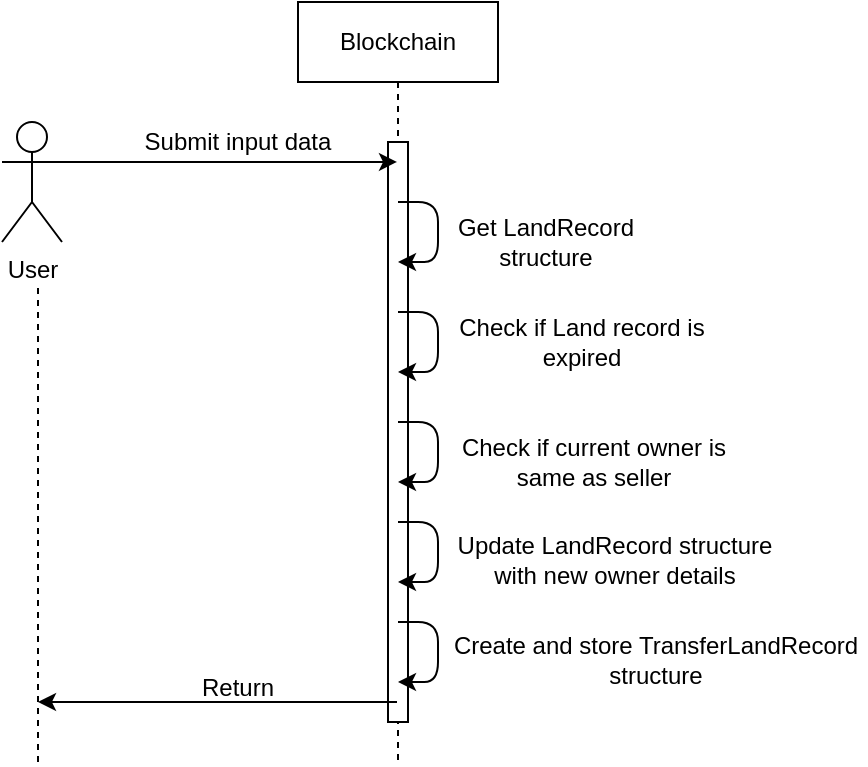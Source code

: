 <mxfile version="14.5.10" type="device"><diagram id="niONlQMFVjz2j6yO6m8X" name="Page-1"><mxGraphModel dx="622" dy="359" grid="1" gridSize="10" guides="1" tooltips="1" connect="1" arrows="1" fold="1" page="1" pageScale="1" pageWidth="850" pageHeight="1100" math="0" shadow="0"><root><mxCell id="0"/><mxCell id="1" parent="0"/><mxCell id="0W10oksEGMTTPcn__GJT-1" value="Blockchain" style="shape=umlLifeline;perimeter=lifelinePerimeter;whiteSpace=wrap;html=1;container=1;collapsible=0;recursiveResize=0;outlineConnect=0;" vertex="1" parent="1"><mxGeometry x="270" y="40" width="100" height="380" as="geometry"/></mxCell><mxCell id="0W10oksEGMTTPcn__GJT-3" value="" style="html=1;points=[];perimeter=orthogonalPerimeter;" vertex="1" parent="0W10oksEGMTTPcn__GJT-1"><mxGeometry x="45" y="70" width="10" height="290" as="geometry"/></mxCell><mxCell id="0W10oksEGMTTPcn__GJT-2" value="User" style="shape=umlActor;verticalLabelPosition=bottom;verticalAlign=top;html=1;" vertex="1" parent="1"><mxGeometry x="122" y="100" width="30" height="60" as="geometry"/></mxCell><mxCell id="0W10oksEGMTTPcn__GJT-4" value="Get LandRecord structure" style="text;html=1;strokeColor=none;fillColor=none;align=center;verticalAlign=middle;whiteSpace=wrap;rounded=0;" vertex="1" parent="1"><mxGeometry x="344" y="150" width="100" height="20" as="geometry"/></mxCell><mxCell id="0W10oksEGMTTPcn__GJT-5" value="Check if Land record is expired" style="text;html=1;strokeColor=none;fillColor=none;align=center;verticalAlign=middle;whiteSpace=wrap;rounded=0;" vertex="1" parent="1"><mxGeometry x="347" y="200" width="130" height="20" as="geometry"/></mxCell><mxCell id="0W10oksEGMTTPcn__GJT-17" value="" style="endArrow=none;dashed=1;html=1;" edge="1" parent="1"><mxGeometry width="50" height="50" relative="1" as="geometry"><mxPoint x="140" y="420" as="sourcePoint"/><mxPoint x="140" y="180" as="targetPoint"/></mxGeometry></mxCell><mxCell id="0W10oksEGMTTPcn__GJT-18" value="" style="endArrow=classic;html=1;exitX=1;exitY=0.333;exitDx=0;exitDy=0;exitPerimeter=0;" edge="1" parent="1" source="0W10oksEGMTTPcn__GJT-2" target="0W10oksEGMTTPcn__GJT-1"><mxGeometry width="50" height="50" relative="1" as="geometry"><mxPoint x="300" y="220" as="sourcePoint"/><mxPoint x="350" y="170" as="targetPoint"/></mxGeometry></mxCell><mxCell id="0W10oksEGMTTPcn__GJT-19" value="Submit input data" style="text;html=1;strokeColor=none;fillColor=none;align=center;verticalAlign=middle;whiteSpace=wrap;rounded=0;" vertex="1" parent="1"><mxGeometry x="175" y="100" width="130" height="20" as="geometry"/></mxCell><mxCell id="0W10oksEGMTTPcn__GJT-20" value="" style="endArrow=classic;html=1;" edge="1" parent="1" source="0W10oksEGMTTPcn__GJT-1"><mxGeometry width="50" height="50" relative="1" as="geometry"><mxPoint x="300" y="220" as="sourcePoint"/><mxPoint x="320" y="170" as="targetPoint"/><Array as="points"><mxPoint x="340" y="140"/><mxPoint x="340" y="170"/></Array></mxGeometry></mxCell><mxCell id="0W10oksEGMTTPcn__GJT-21" value="" style="endArrow=classic;html=1;" edge="1" parent="1" target="0W10oksEGMTTPcn__GJT-1"><mxGeometry width="50" height="50" relative="1" as="geometry"><mxPoint x="320" y="195" as="sourcePoint"/><mxPoint x="330.5" y="225" as="targetPoint"/><Array as="points"><mxPoint x="340" y="195"/><mxPoint x="340" y="225"/></Array></mxGeometry></mxCell><mxCell id="0W10oksEGMTTPcn__GJT-23" value="" style="endArrow=classic;html=1;" edge="1" parent="1" source="0W10oksEGMTTPcn__GJT-1" target="0W10oksEGMTTPcn__GJT-1"><mxGeometry width="50" height="50" relative="1" as="geometry"><mxPoint x="330" y="250" as="sourcePoint"/><mxPoint x="329.5" y="280" as="targetPoint"/><Array as="points"><mxPoint x="340" y="250"/><mxPoint x="340" y="280"/></Array></mxGeometry></mxCell><mxCell id="0W10oksEGMTTPcn__GJT-24" value="Check if current owner is same as seller" style="text;html=1;strokeColor=none;fillColor=none;align=center;verticalAlign=middle;whiteSpace=wrap;rounded=0;" vertex="1" parent="1"><mxGeometry x="343" y="260" width="150" height="20" as="geometry"/></mxCell><mxCell id="0W10oksEGMTTPcn__GJT-27" value="" style="endArrow=classic;html=1;" edge="1" parent="1" source="0W10oksEGMTTPcn__GJT-1" target="0W10oksEGMTTPcn__GJT-1"><mxGeometry width="50" height="50" relative="1" as="geometry"><mxPoint x="330" y="300" as="sourcePoint"/><mxPoint x="330" y="330" as="targetPoint"/><Array as="points"><mxPoint x="340" y="300"/><mxPoint x="340" y="330"/></Array></mxGeometry></mxCell><mxCell id="0W10oksEGMTTPcn__GJT-28" value="Update LandRecord structure with new owner details" style="text;html=1;strokeColor=none;fillColor=none;align=center;verticalAlign=middle;whiteSpace=wrap;rounded=0;" vertex="1" parent="1"><mxGeometry x="337" y="309" width="183" height="20" as="geometry"/></mxCell><mxCell id="0W10oksEGMTTPcn__GJT-29" value="" style="endArrow=classic;html=1;" edge="1" parent="1" source="0W10oksEGMTTPcn__GJT-1" target="0W10oksEGMTTPcn__GJT-1"><mxGeometry width="50" height="50" relative="1" as="geometry"><mxPoint x="340" y="350" as="sourcePoint"/><mxPoint x="340" y="380" as="targetPoint"/><Array as="points"><mxPoint x="340" y="350"/><mxPoint x="340" y="380"/></Array></mxGeometry></mxCell><mxCell id="0W10oksEGMTTPcn__GJT-30" value="Create and store TransferLandRecord structure " style="text;html=1;strokeColor=none;fillColor=none;align=center;verticalAlign=middle;whiteSpace=wrap;rounded=0;" vertex="1" parent="1"><mxGeometry x="344" y="359" width="210" height="20" as="geometry"/></mxCell><mxCell id="0W10oksEGMTTPcn__GJT-31" value="" style="endArrow=classic;html=1;" edge="1" parent="1" source="0W10oksEGMTTPcn__GJT-1"><mxGeometry width="50" height="50" relative="1" as="geometry"><mxPoint x="300" y="310" as="sourcePoint"/><mxPoint x="140" y="390" as="targetPoint"/></mxGeometry></mxCell><mxCell id="0W10oksEGMTTPcn__GJT-32" value="Return" style="text;html=1;strokeColor=none;fillColor=none;align=center;verticalAlign=middle;whiteSpace=wrap;rounded=0;" vertex="1" parent="1"><mxGeometry x="220" y="373" width="40" height="20" as="geometry"/></mxCell></root></mxGraphModel></diagram></mxfile>